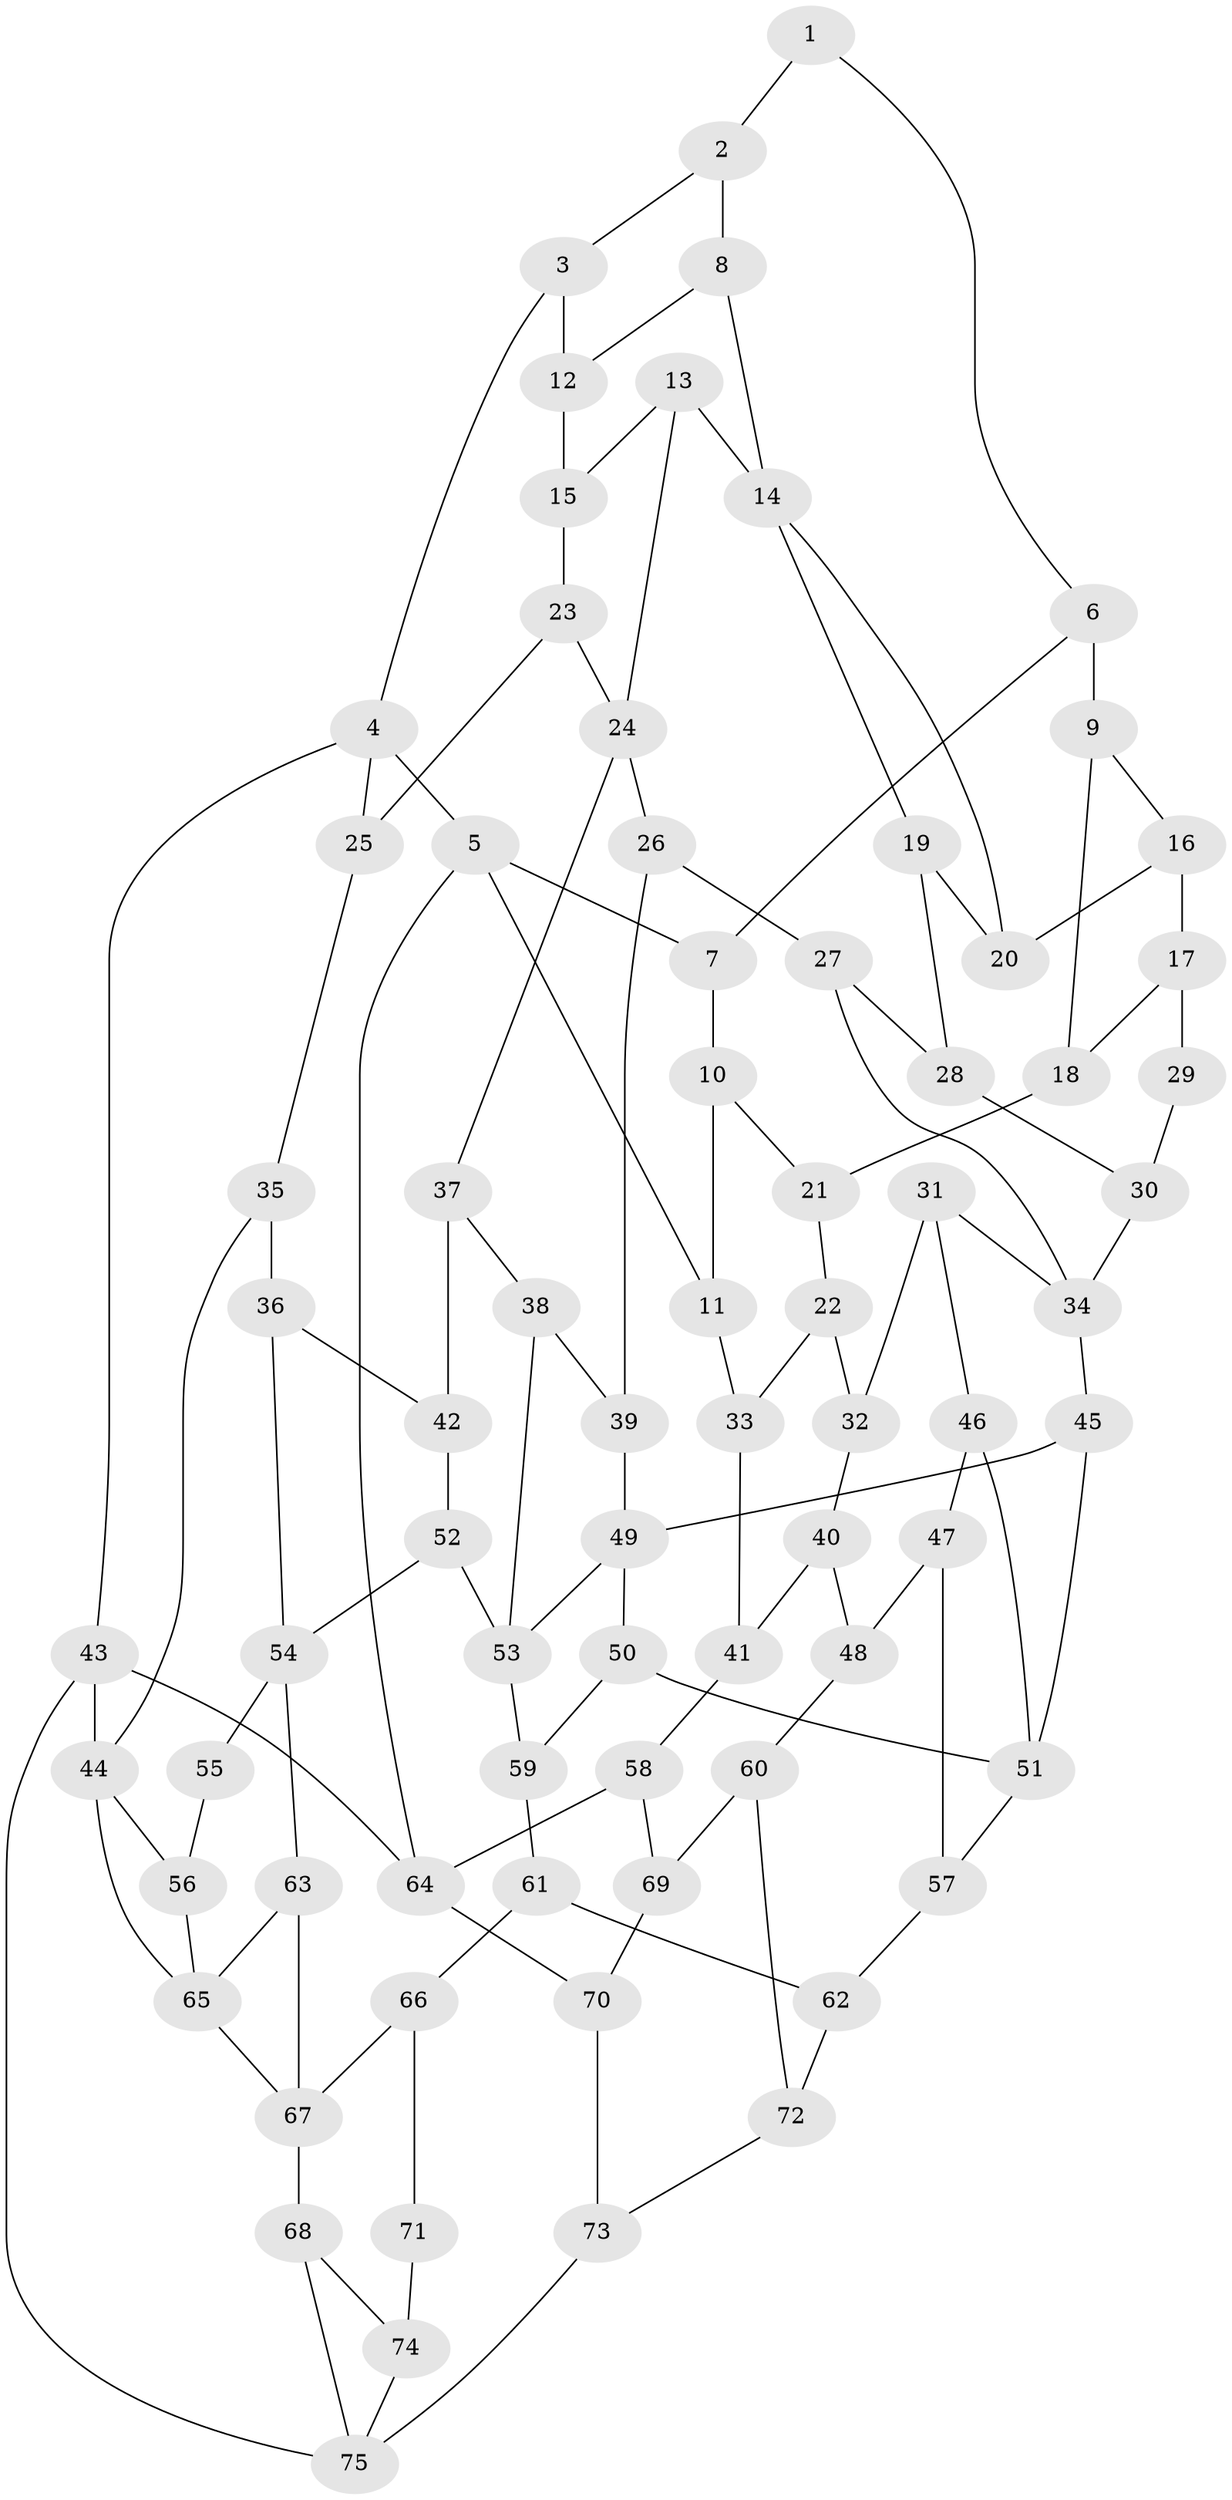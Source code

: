 // original degree distribution, {3: 0.03773584905660377, 4: 0.22641509433962265, 6: 0.24528301886792453, 5: 0.49056603773584906}
// Generated by graph-tools (version 1.1) at 2025/38/03/04/25 23:38:27]
// undirected, 75 vertices, 118 edges
graph export_dot {
  node [color=gray90,style=filled];
  1;
  2;
  3;
  4;
  5;
  6;
  7;
  8;
  9;
  10;
  11;
  12;
  13;
  14;
  15;
  16;
  17;
  18;
  19;
  20;
  21;
  22;
  23;
  24;
  25;
  26;
  27;
  28;
  29;
  30;
  31;
  32;
  33;
  34;
  35;
  36;
  37;
  38;
  39;
  40;
  41;
  42;
  43;
  44;
  45;
  46;
  47;
  48;
  49;
  50;
  51;
  52;
  53;
  54;
  55;
  56;
  57;
  58;
  59;
  60;
  61;
  62;
  63;
  64;
  65;
  66;
  67;
  68;
  69;
  70;
  71;
  72;
  73;
  74;
  75;
  1 -- 2 [weight=1.0];
  1 -- 6 [weight=1.0];
  2 -- 3 [weight=1.0];
  2 -- 8 [weight=1.0];
  3 -- 4 [weight=1.0];
  3 -- 12 [weight=1.0];
  4 -- 5 [weight=1.0];
  4 -- 25 [weight=1.0];
  4 -- 43 [weight=1.0];
  5 -- 7 [weight=1.0];
  5 -- 11 [weight=1.0];
  5 -- 64 [weight=1.0];
  6 -- 7 [weight=1.0];
  6 -- 9 [weight=1.0];
  7 -- 10 [weight=1.0];
  8 -- 12 [weight=1.0];
  8 -- 14 [weight=1.0];
  9 -- 16 [weight=1.0];
  9 -- 18 [weight=1.0];
  10 -- 11 [weight=1.0];
  10 -- 21 [weight=1.0];
  11 -- 33 [weight=2.0];
  12 -- 15 [weight=2.0];
  13 -- 14 [weight=1.0];
  13 -- 15 [weight=1.0];
  13 -- 24 [weight=1.0];
  14 -- 19 [weight=1.0];
  14 -- 20 [weight=1.0];
  15 -- 23 [weight=1.0];
  16 -- 17 [weight=1.0];
  16 -- 20 [weight=2.0];
  17 -- 18 [weight=1.0];
  17 -- 29 [weight=1.0];
  18 -- 21 [weight=2.0];
  19 -- 20 [weight=1.0];
  19 -- 28 [weight=1.0];
  21 -- 22 [weight=1.0];
  22 -- 32 [weight=1.0];
  22 -- 33 [weight=1.0];
  23 -- 24 [weight=1.0];
  23 -- 25 [weight=1.0];
  24 -- 26 [weight=1.0];
  24 -- 37 [weight=1.0];
  25 -- 35 [weight=1.0];
  26 -- 27 [weight=1.0];
  26 -- 39 [weight=1.0];
  27 -- 28 [weight=1.0];
  27 -- 34 [weight=1.0];
  28 -- 30 [weight=1.0];
  29 -- 30 [weight=2.0];
  30 -- 34 [weight=1.0];
  31 -- 32 [weight=1.0];
  31 -- 34 [weight=1.0];
  31 -- 46 [weight=1.0];
  32 -- 40 [weight=1.0];
  33 -- 41 [weight=1.0];
  34 -- 45 [weight=1.0];
  35 -- 36 [weight=1.0];
  35 -- 44 [weight=1.0];
  36 -- 42 [weight=1.0];
  36 -- 54 [weight=1.0];
  37 -- 38 [weight=1.0];
  37 -- 42 [weight=2.0];
  38 -- 39 [weight=1.0];
  38 -- 53 [weight=1.0];
  39 -- 49 [weight=1.0];
  40 -- 41 [weight=1.0];
  40 -- 48 [weight=1.0];
  41 -- 58 [weight=1.0];
  42 -- 52 [weight=1.0];
  43 -- 44 [weight=1.0];
  43 -- 64 [weight=1.0];
  43 -- 75 [weight=1.0];
  44 -- 56 [weight=1.0];
  44 -- 65 [weight=1.0];
  45 -- 49 [weight=1.0];
  45 -- 51 [weight=1.0];
  46 -- 47 [weight=1.0];
  46 -- 51 [weight=1.0];
  47 -- 48 [weight=1.0];
  47 -- 57 [weight=1.0];
  48 -- 60 [weight=1.0];
  49 -- 50 [weight=1.0];
  49 -- 53 [weight=1.0];
  50 -- 51 [weight=1.0];
  50 -- 59 [weight=1.0];
  51 -- 57 [weight=1.0];
  52 -- 53 [weight=1.0];
  52 -- 54 [weight=1.0];
  53 -- 59 [weight=1.0];
  54 -- 55 [weight=1.0];
  54 -- 63 [weight=1.0];
  55 -- 56 [weight=1.0];
  56 -- 65 [weight=1.0];
  57 -- 62 [weight=1.0];
  58 -- 64 [weight=1.0];
  58 -- 69 [weight=1.0];
  59 -- 61 [weight=1.0];
  60 -- 69 [weight=2.0];
  60 -- 72 [weight=1.0];
  61 -- 62 [weight=1.0];
  61 -- 66 [weight=1.0];
  62 -- 72 [weight=2.0];
  63 -- 65 [weight=1.0];
  63 -- 67 [weight=1.0];
  64 -- 70 [weight=1.0];
  65 -- 67 [weight=1.0];
  66 -- 67 [weight=1.0];
  66 -- 71 [weight=2.0];
  67 -- 68 [weight=1.0];
  68 -- 74 [weight=1.0];
  68 -- 75 [weight=1.0];
  69 -- 70 [weight=1.0];
  70 -- 73 [weight=1.0];
  71 -- 74 [weight=2.0];
  72 -- 73 [weight=1.0];
  73 -- 75 [weight=1.0];
  74 -- 75 [weight=1.0];
}
